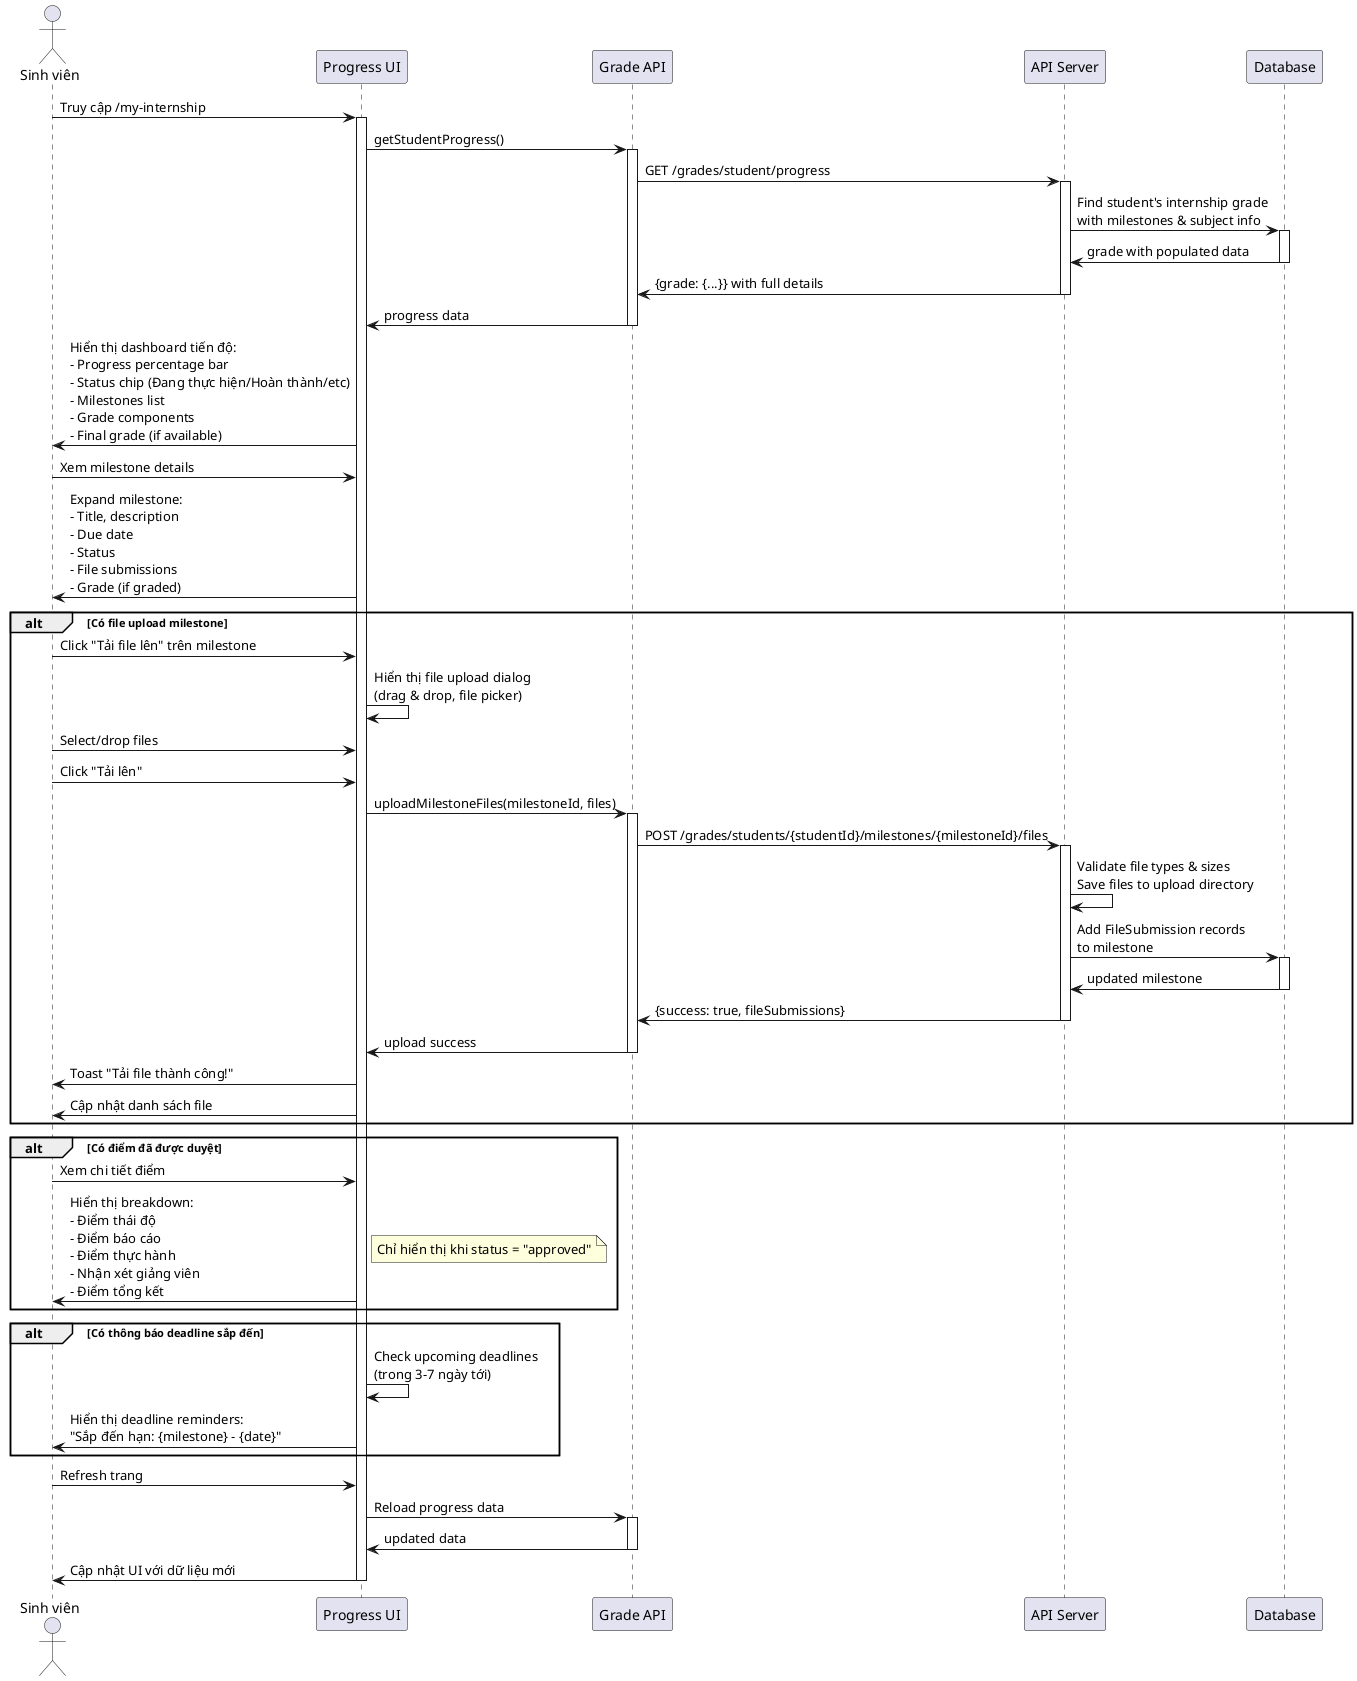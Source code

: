 @startuml Sequence - Xem chi tiết tiến độ thực tập (SV)

skinparam participantPadding 20
skinparam boxPadding 10

actor "Sinh viên" as Student
participant "Progress UI" as ProgressUI
participant "Grade API" as GradeAPI
participant "API Server" as API
participant "Database" as DB

Student -> ProgressUI: Truy cập /my-internship
activate ProgressUI

ProgressUI -> GradeAPI: getStudentProgress()
activate GradeAPI

GradeAPI -> API: GET /grades/student/progress
activate API

API -> DB: Find student's internship grade\nwith milestones & subject info
activate DB
DB -> API: grade with populated data
deactivate DB

API -> GradeAPI: {grade: {...}} with full details
deactivate API

GradeAPI -> ProgressUI: progress data
deactivate GradeAPI

ProgressUI -> Student: Hiển thị dashboard tiến độ:\n- Progress percentage bar\n- Status chip (Đang thực hiện/Hoàn thành/etc)\n- Milestones list\n- Grade components\n- Final grade (if available)

Student -> ProgressUI: Xem milestone details
ProgressUI -> Student: Expand milestone:\n- Title, description\n- Due date\n- Status\n- File submissions\n- Grade (if graded)

alt Có file upload milestone
    Student -> ProgressUI: Click "Tải file lên" trên milestone
    
    ProgressUI -> ProgressUI: Hiển thị file upload dialog\n(drag & drop, file picker)
    
    Student -> ProgressUI: Select/drop files
    Student -> ProgressUI: Click "Tải lên"
    
    ProgressUI -> GradeAPI: uploadMilestoneFiles(milestoneId, files)
    activate GradeAPI
    
    GradeAPI -> API: POST /grades/students/{studentId}/milestones/{milestoneId}/files
    activate API
    
    API -> API: Validate file types & sizes\nSave files to upload directory
    
    API -> DB: Add FileSubmission records\nto milestone
    activate DB
    DB -> API: updated milestone
    deactivate DB
    
    API -> GradeAPI: {success: true, fileSubmissions}
    deactivate API
    
    GradeAPI -> ProgressUI: upload success
    deactivate GradeAPI
    
    ProgressUI -> Student: Toast "Tải file thành công!"
    ProgressUI -> Student: Cập nhật danh sách file
end

alt Có điểm đã được duyệt
    Student -> ProgressUI: Xem chi tiết điểm
    
    ProgressUI -> Student: Hiển thị breakdown:\n- Điểm thái độ\n- Điểm báo cáo\n- Điểm thực hành\n- Nhận xét giảng viên\n- Điểm tổng kết
    
    note right: Chỉ hiển thị khi status = "approved"
end

alt Có thông báo deadline sắp đến
    ProgressUI -> ProgressUI: Check upcoming deadlines\n(trong 3-7 ngày tới)
    
    ProgressUI -> Student: Hiển thị deadline reminders:\n"Sắp đến hạn: {milestone} - {date}"
end

Student -> ProgressUI: Refresh trang
ProgressUI -> GradeAPI: Reload progress data
activate GradeAPI
GradeAPI -> ProgressUI: updated data
deactivate GradeAPI

ProgressUI -> Student: Cập nhật UI với dữ liệu mới
deactivate ProgressUI

@enduml